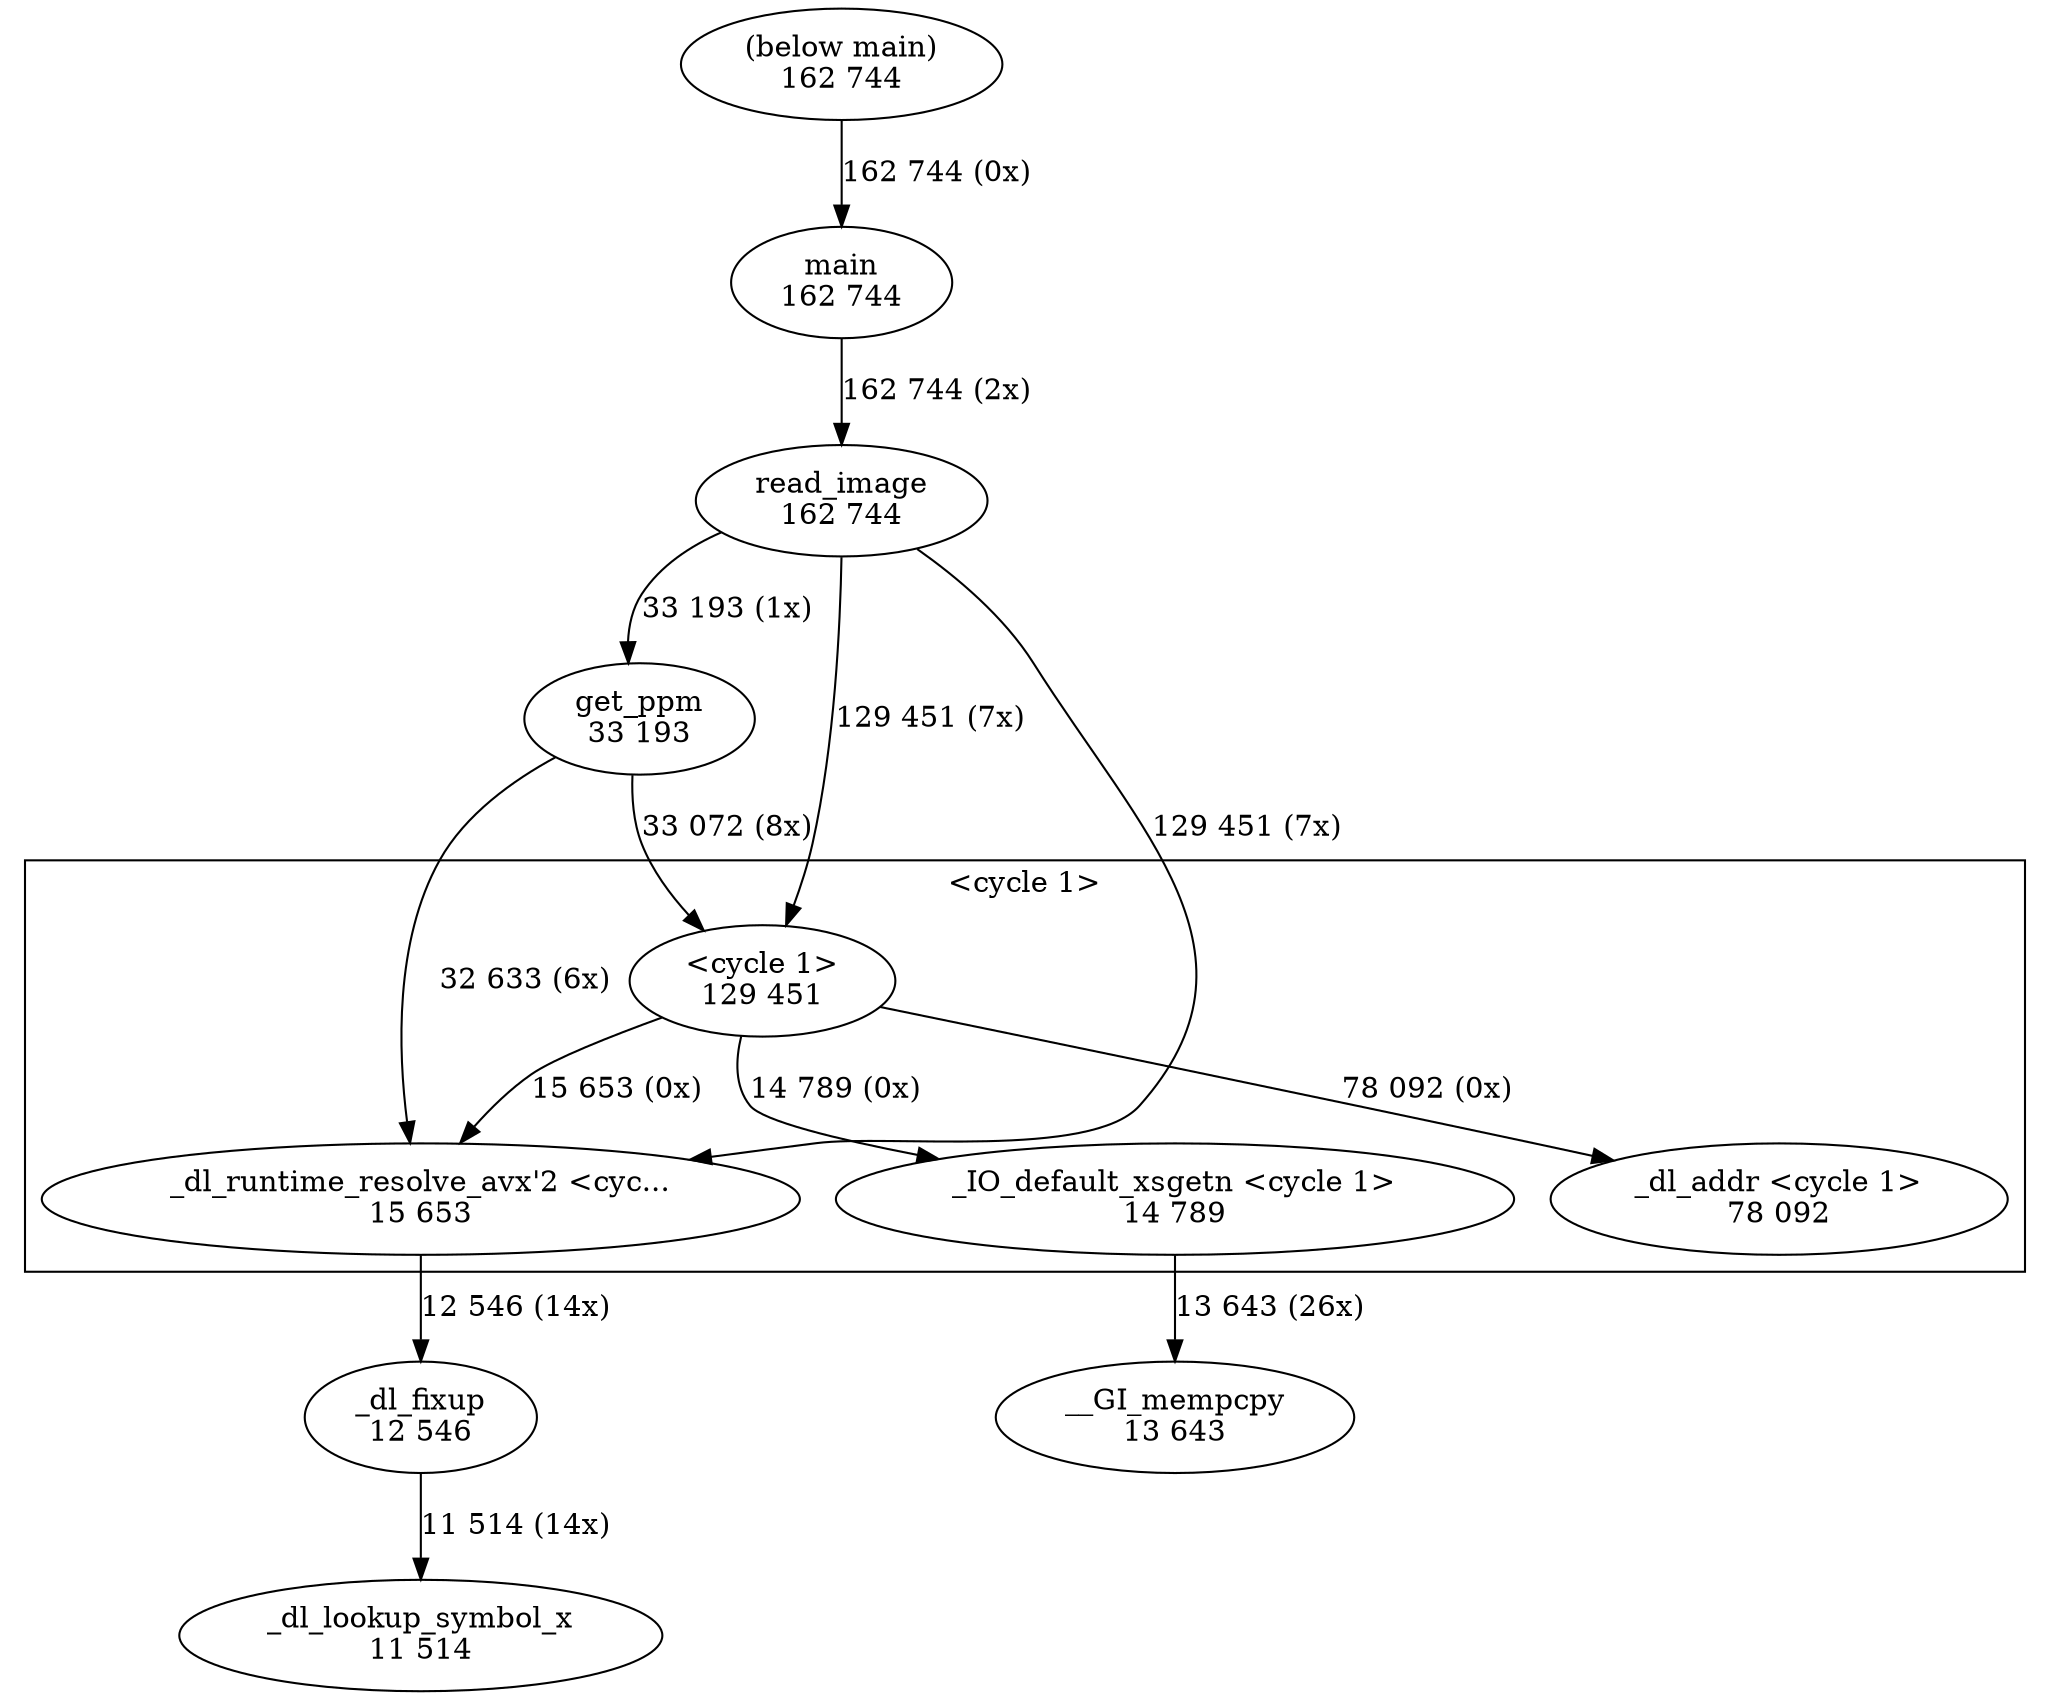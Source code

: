 digraph "callgraph" {
  F1f83468 [label="(below main)\n162 744"];
  F1f85418 [label="main\n162 744"];
  F1fa0e68 [label="__GI_mempcpy\n13 643"];
  F1fdd508 [label="_dl_fixup\n12 546"];
  F1fddc88 [label="_dl_lookup_symbol_x\n11 514"];
  F2053d88 [label="read_image\n162 744"];
  F20545c8 [label="get_ppm\n33 193"];
subgraph "cluster1" { label="<cycle 1>";
  F1f43180 [label="<cycle 1>\n129 451"];
  F1f95608 [label="_dl_addr <cycle 1>\n78 092"];
  F1f96678 [label="_dl_runtime_resolve_avx'2 <cyc...\n15 653"];
  F1fad998 [label="_IO_default_xsgetn <cycle 1>\n14 789"];
}
  F1f43180 -> F1f95608 [weight=2,label="78 092 (0x)"];
  F1f43180 -> F1f96678 [weight=2,label="15 653 (0x)"];
  F1f43180 -> F1fad998 [weight=2,label="14 789 (0x)"];
  F1f83468 -> F1f85418 [weight=2,label="162 744 (0x)"];
  F1f85418 -> F2053d88 [weight=2,label="162 744 (2x)"];
  F1f96678 -> F1fdd508 [weight=2,label="12 546 (14x)"];
  F1fad998 -> F1fa0e68 [weight=2,label="13 643 (26x)"];
  F1fdd508 -> F1fddc88 [weight=2,label="11 514 (14x)"];
  F2053d88 -> F1f43180 [weight=2,label="129 451 (7x)"];
  F2053d88 -> F1f96678 [weight=2,label="129 451 (7x)"];
  F2053d88 -> F20545c8 [weight=2,label="33 193 (1x)"];
  F20545c8 -> F1f43180 [weight=2,label="33 072 (8x)"];
  F20545c8 -> F1f96678 [weight=2,label="32 633 (6x)"];
}
